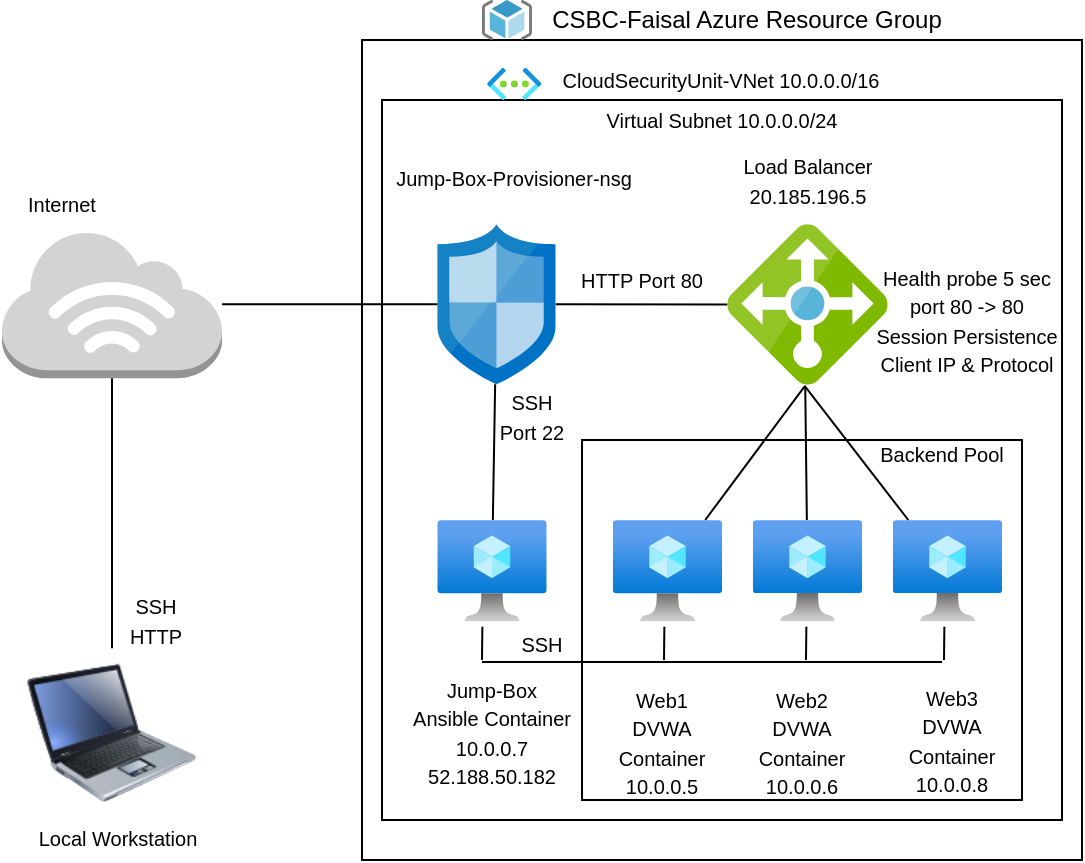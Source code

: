 <mxfile version="14.1.8" type="github">
  <diagram id="h945fao41x0R4RgQng2K" name="Page-1">
    <mxGraphModel dx="1196" dy="1043" grid="1" gridSize="10" guides="1" tooltips="1" connect="1" arrows="1" fold="1" page="1" pageScale="1" pageWidth="850" pageHeight="1100" math="0" shadow="0">
      <root>
        <mxCell id="0" />
        <mxCell id="1" parent="0" />
        <mxCell id="AzOMAhre1hzz02D3GJ1H-37" value="" style="rounded=0;whiteSpace=wrap;html=1;fillColor=none;" parent="1" vertex="1">
          <mxGeometry x="330" y="480" width="220" height="180" as="geometry" />
        </mxCell>
        <mxCell id="zPneGnZ1vcdY2xTQKbNh-3" value="" style="rounded=0;whiteSpace=wrap;html=1;fillColor=none;" parent="1" vertex="1">
          <mxGeometry x="220" y="280" width="360" height="410" as="geometry" />
        </mxCell>
        <mxCell id="zPneGnZ1vcdY2xTQKbNh-4" value="" style="image;html=1;image=img/lib/clip_art/computers/Laptop_128x128.png;fillColor=none;" parent="1" vertex="1">
          <mxGeometry x="52.78" y="584.07" width="84.44" height="84.44" as="geometry" />
        </mxCell>
        <mxCell id="zPneGnZ1vcdY2xTQKbNh-5" value="" style="outlineConnect=0;dashed=0;verticalLabelPosition=bottom;verticalAlign=top;align=center;html=1;shape=mxgraph.aws3.internet_3;fillColor=#D2D3D3;gradientColor=none;" parent="1" vertex="1">
          <mxGeometry x="40" y="375.18" width="110" height="73.96" as="geometry" />
        </mxCell>
        <mxCell id="zPneGnZ1vcdY2xTQKbNh-7" value="CSBC-Faisal Azure Resource Group" style="text;html=1;strokeColor=none;fillColor=none;align=center;verticalAlign=middle;whiteSpace=wrap;rounded=0;" parent="1" vertex="1">
          <mxGeometry x="305" y="260" width="215" height="20" as="geometry" />
        </mxCell>
        <mxCell id="zPneGnZ1vcdY2xTQKbNh-8" value="" style="rounded=0;whiteSpace=wrap;html=1;fillColor=none;" parent="1" vertex="1">
          <mxGeometry x="230" y="310" width="340" height="360" as="geometry" />
        </mxCell>
        <mxCell id="zPneGnZ1vcdY2xTQKbNh-9" value="&lt;font style=&quot;font-size: 10px&quot;&gt;CloudSecurityUnit-VNet 10.0.0.0/16&lt;/font&gt;" style="text;html=1;strokeColor=none;fillColor=none;align=center;verticalAlign=middle;whiteSpace=wrap;rounded=0;" parent="1" vertex="1">
          <mxGeometry x="307.3" y="290" width="185.4" height="20" as="geometry" />
        </mxCell>
        <mxCell id="zPneGnZ1vcdY2xTQKbNh-11" value="&lt;font style=&quot;font-size: 10px&quot;&gt;Virtual Subnet 10.0.0.0/24&lt;/font&gt;" style="text;html=1;strokeColor=none;fillColor=none;align=center;verticalAlign=middle;whiteSpace=wrap;rounded=0;" parent="1" vertex="1">
          <mxGeometry x="290" y="310" width="220" height="20" as="geometry" />
        </mxCell>
        <mxCell id="zPneGnZ1vcdY2xTQKbNh-12" value="" style="aspect=fixed;html=1;points=[];align=center;image;fontSize=12;image=img/lib/azure2/compute/Virtual_Machine.svg;fillColor=none;" parent="1" vertex="1">
          <mxGeometry x="415.4" y="520" width="54.69" height="50.73" as="geometry" />
        </mxCell>
        <mxCell id="zPneGnZ1vcdY2xTQKbNh-13" value="" style="aspect=fixed;html=1;points=[];align=center;image;fontSize=12;image=img/lib/azure2/compute/Virtual_Machine.svg;fillColor=none;" parent="1" vertex="1">
          <mxGeometry x="485.4" y="520" width="54.69" height="50.73" as="geometry" />
        </mxCell>
        <mxCell id="zPneGnZ1vcdY2xTQKbNh-14" value="" style="aspect=fixed;html=1;points=[];align=center;image;fontSize=12;image=img/lib/azure2/compute/Virtual_Machine.svg;fillColor=none;" parent="1" vertex="1">
          <mxGeometry x="345.4" y="520" width="54.7" height="50.73" as="geometry" />
        </mxCell>
        <mxCell id="AzOMAhre1hzz02D3GJ1H-1" value="&lt;font style=&quot;font-size: 10px&quot;&gt;&lt;font&gt;Web1&lt;br&gt;DVWA Container&lt;br&gt;&lt;/font&gt;10.0.0.5&lt;/font&gt;" style="text;html=1;strokeColor=none;fillColor=none;align=center;verticalAlign=middle;whiteSpace=wrap;rounded=0;" parent="1" vertex="1">
          <mxGeometry x="340" y="610.73" width="60" height="40" as="geometry" />
        </mxCell>
        <mxCell id="AzOMAhre1hzz02D3GJ1H-2" value="&lt;font style=&quot;font-size: 10px&quot;&gt;&lt;font&gt;Web2&lt;br&gt;DVWA Container&lt;br&gt;&lt;/font&gt;10.0.0.6&lt;/font&gt;" style="text;html=1;strokeColor=none;fillColor=none;align=center;verticalAlign=middle;whiteSpace=wrap;rounded=0;" parent="1" vertex="1">
          <mxGeometry x="410" y="610.73" width="60" height="40" as="geometry" />
        </mxCell>
        <mxCell id="AzOMAhre1hzz02D3GJ1H-3" value="&lt;span style=&quot;font-size: 10px&quot;&gt;Web3&lt;br&gt;DVWA Container&lt;br&gt;10.0.0.8&lt;br&gt;&lt;/span&gt;" style="text;html=1;strokeColor=none;fillColor=none;align=center;verticalAlign=middle;whiteSpace=wrap;rounded=0;" parent="1" vertex="1">
          <mxGeometry x="490" y="610" width="50" height="40.73" as="geometry" />
        </mxCell>
        <mxCell id="AzOMAhre1hzz02D3GJ1H-5" value="" style="aspect=fixed;html=1;points=[];align=center;image;fontSize=12;image=img/lib/mscae/Network_Security_Groups_Classic.svg;" parent="1" vertex="1">
          <mxGeometry x="257.65" y="372.16" width="59.2" height="80" as="geometry" />
        </mxCell>
        <mxCell id="AzOMAhre1hzz02D3GJ1H-12" value="&lt;font style=&quot;font-size: 10px&quot;&gt;Jump-Box-Provisioner-nsg&lt;br&gt;&lt;/font&gt;" style="text;html=1;strokeColor=none;fillColor=none;align=center;verticalAlign=middle;whiteSpace=wrap;rounded=0;" parent="1" vertex="1">
          <mxGeometry x="232.25" y="339" width="127.75" height="20" as="geometry" />
        </mxCell>
        <mxCell id="AzOMAhre1hzz02D3GJ1H-20" value="" style="aspect=fixed;html=1;points=[];align=center;image;fontSize=12;image=img/lib/azure2/compute/Virtual_Machine.svg;fillColor=none;" parent="1" vertex="1">
          <mxGeometry x="257.65" y="520" width="54.7" height="50.73" as="geometry" />
        </mxCell>
        <mxCell id="AzOMAhre1hzz02D3GJ1H-21" value="&lt;font style=&quot;font-size: 10px&quot;&gt;&lt;font&gt;Jump-Box&lt;br&gt;Ansible Container&lt;br&gt;&lt;/font&gt;10.0.0.7&lt;br&gt;52.188.50.182&lt;br&gt;&lt;/font&gt;" style="text;html=1;strokeColor=none;fillColor=none;align=center;verticalAlign=middle;whiteSpace=wrap;rounded=0;" parent="1" vertex="1">
          <mxGeometry x="240" y="606.29" width="90" height="40" as="geometry" />
        </mxCell>
        <mxCell id="AzOMAhre1hzz02D3GJ1H-22" value="" style="aspect=fixed;html=1;points=[];align=center;image;fontSize=12;image=img/lib/mscae/Load_Balancer_feature.svg;" parent="1" vertex="1">
          <mxGeometry x="402.65" y="372.16" width="80.19" height="80.19" as="geometry" />
        </mxCell>
        <mxCell id="AzOMAhre1hzz02D3GJ1H-30" value="" style="endArrow=none;html=1;" parent="1" source="zPneGnZ1vcdY2xTQKbNh-5" target="AzOMAhre1hzz02D3GJ1H-5" edge="1">
          <mxGeometry width="50" height="50" relative="1" as="geometry">
            <mxPoint x="150" y="422.16" as="sourcePoint" />
            <mxPoint x="200" y="372.16" as="targetPoint" />
          </mxGeometry>
        </mxCell>
        <mxCell id="AzOMAhre1hzz02D3GJ1H-31" value="" style="endArrow=none;html=1;" parent="1" source="AzOMAhre1hzz02D3GJ1H-5" target="AzOMAhre1hzz02D3GJ1H-22" edge="1">
          <mxGeometry width="50" height="50" relative="1" as="geometry">
            <mxPoint x="430" y="480" as="sourcePoint" />
            <mxPoint x="480" y="430" as="targetPoint" />
          </mxGeometry>
        </mxCell>
        <mxCell id="AzOMAhre1hzz02D3GJ1H-32" value="" style="endArrow=none;html=1;entryX=0.5;entryY=1;entryDx=0;entryDy=0;entryPerimeter=0;exitX=0.5;exitY=0;exitDx=0;exitDy=0;" parent="1" source="zPneGnZ1vcdY2xTQKbNh-4" target="zPneGnZ1vcdY2xTQKbNh-5" edge="1">
          <mxGeometry width="50" height="50" relative="1" as="geometry">
            <mxPoint x="69.45" y="550" as="sourcePoint" />
            <mxPoint x="119.45" y="500" as="targetPoint" />
          </mxGeometry>
        </mxCell>
        <mxCell id="AzOMAhre1hzz02D3GJ1H-33" value="" style="endArrow=none;html=1;" parent="1" source="AzOMAhre1hzz02D3GJ1H-20" target="AzOMAhre1hzz02D3GJ1H-5" edge="1">
          <mxGeometry width="50" height="50" relative="1" as="geometry">
            <mxPoint x="257.65" y="510" as="sourcePoint" />
            <mxPoint x="307.65" y="460" as="targetPoint" />
          </mxGeometry>
        </mxCell>
        <mxCell id="AzOMAhre1hzz02D3GJ1H-34" value="" style="endArrow=none;html=1;entryX=0.481;entryY=1.012;entryDx=0;entryDy=0;entryPerimeter=0;" parent="1" source="zPneGnZ1vcdY2xTQKbNh-14" target="AzOMAhre1hzz02D3GJ1H-22" edge="1">
          <mxGeometry width="50" height="50" relative="1" as="geometry">
            <mxPoint x="430" y="480" as="sourcePoint" />
            <mxPoint x="443" y="450" as="targetPoint" />
          </mxGeometry>
        </mxCell>
        <mxCell id="AzOMAhre1hzz02D3GJ1H-35" value="" style="endArrow=none;html=1;entryX=0.486;entryY=1.013;entryDx=0;entryDy=0;entryPerimeter=0;" parent="1" source="zPneGnZ1vcdY2xTQKbNh-12" target="AzOMAhre1hzz02D3GJ1H-22" edge="1">
          <mxGeometry width="50" height="50" relative="1" as="geometry">
            <mxPoint x="430" y="480" as="sourcePoint" />
            <mxPoint x="480" y="430" as="targetPoint" />
          </mxGeometry>
        </mxCell>
        <mxCell id="AzOMAhre1hzz02D3GJ1H-36" value="" style="endArrow=none;html=1;exitX=0.481;exitY=1.006;exitDx=0;exitDy=0;exitPerimeter=0;" parent="1" source="AzOMAhre1hzz02D3GJ1H-22" target="zPneGnZ1vcdY2xTQKbNh-13" edge="1">
          <mxGeometry width="50" height="50" relative="1" as="geometry">
            <mxPoint x="442" y="455" as="sourcePoint" />
            <mxPoint x="480" y="430" as="targetPoint" />
          </mxGeometry>
        </mxCell>
        <mxCell id="AzOMAhre1hzz02D3GJ1H-42" value="" style="endArrow=none;html=1;" parent="1" edge="1">
          <mxGeometry width="50" height="50" relative="1" as="geometry">
            <mxPoint x="280" y="591" as="sourcePoint" />
            <mxPoint x="510" y="591" as="targetPoint" />
          </mxGeometry>
        </mxCell>
        <mxCell id="AzOMAhre1hzz02D3GJ1H-43" value="" style="endArrow=none;html=1;entryX=0.412;entryY=1.053;entryDx=0;entryDy=0;entryPerimeter=0;" parent="1" target="AzOMAhre1hzz02D3GJ1H-20" edge="1">
          <mxGeometry width="50" height="50" relative="1" as="geometry">
            <mxPoint x="280" y="590" as="sourcePoint" />
            <mxPoint x="282" y="571" as="targetPoint" />
          </mxGeometry>
        </mxCell>
        <mxCell id="AzOMAhre1hzz02D3GJ1H-44" value="" style="endArrow=none;html=1;entryX=0.412;entryY=1.053;entryDx=0;entryDy=0;entryPerimeter=0;" parent="1" edge="1">
          <mxGeometry width="50" height="50" relative="1" as="geometry">
            <mxPoint x="371" y="590" as="sourcePoint" />
            <mxPoint x="371.186" y="573.419" as="targetPoint" />
          </mxGeometry>
        </mxCell>
        <mxCell id="AzOMAhre1hzz02D3GJ1H-45" value="" style="endArrow=none;html=1;entryX=0.412;entryY=1.053;entryDx=0;entryDy=0;entryPerimeter=0;" parent="1" edge="1">
          <mxGeometry width="50" height="50" relative="1" as="geometry">
            <mxPoint x="442" y="590" as="sourcePoint" />
            <mxPoint x="442.186" y="573.419" as="targetPoint" />
          </mxGeometry>
        </mxCell>
        <mxCell id="AzOMAhre1hzz02D3GJ1H-46" value="" style="endArrow=none;html=1;entryX=0.412;entryY=1.053;entryDx=0;entryDy=0;entryPerimeter=0;" parent="1" edge="1">
          <mxGeometry width="50" height="50" relative="1" as="geometry">
            <mxPoint x="511" y="590" as="sourcePoint" />
            <mxPoint x="511.186" y="573.419" as="targetPoint" />
          </mxGeometry>
        </mxCell>
        <mxCell id="AzOMAhre1hzz02D3GJ1H-47" value="&lt;font style=&quot;font-size: 10px&quot;&gt;SSH&lt;br&gt;Port 22&lt;br&gt;&lt;/font&gt;" style="text;html=1;strokeColor=none;fillColor=none;align=center;verticalAlign=middle;whiteSpace=wrap;rounded=0;" parent="1" vertex="1">
          <mxGeometry x="280" y="449.14" width="50" height="37.65" as="geometry" />
        </mxCell>
        <mxCell id="AzOMAhre1hzz02D3GJ1H-48" value="&lt;font style=&quot;font-size: 10px&quot;&gt;HTTP Port 80&lt;/font&gt;" style="text;html=1;strokeColor=none;fillColor=none;align=center;verticalAlign=middle;whiteSpace=wrap;rounded=0;" parent="1" vertex="1">
          <mxGeometry x="320" y="390" width="80" height="20" as="geometry" />
        </mxCell>
        <mxCell id="AzOMAhre1hzz02D3GJ1H-49" value="&lt;font style=&quot;font-size: 10px&quot;&gt;Load Balancer&lt;br&gt;20.185.196.5&lt;br&gt;&lt;/font&gt;" style="text;html=1;strokeColor=none;fillColor=none;align=center;verticalAlign=middle;whiteSpace=wrap;rounded=0;" parent="1" vertex="1">
          <mxGeometry x="382.74" y="340" width="120" height="20" as="geometry" />
        </mxCell>
        <mxCell id="AzOMAhre1hzz02D3GJ1H-50" value="&lt;font style=&quot;font-size: 10px&quot;&gt;Backend Pool&lt;/font&gt;" style="text;html=1;strokeColor=none;fillColor=none;align=center;verticalAlign=middle;whiteSpace=wrap;rounded=0;" parent="1" vertex="1">
          <mxGeometry x="470.09" y="476.97" width="79.91" height="20" as="geometry" />
        </mxCell>
        <mxCell id="AzOMAhre1hzz02D3GJ1H-57" value="" style="aspect=fixed;html=1;points=[];align=center;image;fontSize=12;image=img/lib/azure2/networking/Virtual_Networks.svg;" parent="1" vertex="1">
          <mxGeometry x="282.62" y="293.88" width="27" height="16.12" as="geometry" />
        </mxCell>
        <mxCell id="AzOMAhre1hzz02D3GJ1H-68" value="&lt;font style=&quot;font-size: 10px&quot;&gt;SSH&lt;/font&gt;" style="text;html=1;strokeColor=none;fillColor=none;align=center;verticalAlign=middle;whiteSpace=wrap;rounded=0;" parent="1" vertex="1">
          <mxGeometry x="290" y="572" width="40" height="20" as="geometry" />
        </mxCell>
        <mxCell id="AzOMAhre1hzz02D3GJ1H-76" value="&lt;font style=&quot;font-size: 10px&quot;&gt;Health probe 5 sec&lt;br&gt;port 80 -&amp;gt; 80&lt;br&gt;Session Persistence Client IP &amp;amp; Protocol&lt;br&gt;&lt;/font&gt;" style="text;html=1;strokeColor=none;fillColor=none;align=center;verticalAlign=middle;whiteSpace=wrap;rounded=0;" parent="1" vertex="1">
          <mxGeometry x="475.4" y="399" width="94.6" height="42" as="geometry" />
        </mxCell>
        <mxCell id="cKzbDjZSU0lX_kcNdvIl-1" value="" style="aspect=fixed;html=1;points=[];align=center;image;fontSize=12;image=img/lib/mscae/ResourceGroup.svg;" parent="1" vertex="1">
          <mxGeometry x="280" y="260" width="25" height="20" as="geometry" />
        </mxCell>
        <mxCell id="cKzbDjZSU0lX_kcNdvIl-2" value="&lt;font style=&quot;font-size: 10px&quot;&gt;Internet&lt;br&gt;&lt;/font&gt;" style="text;html=1;strokeColor=none;fillColor=none;align=center;verticalAlign=middle;whiteSpace=wrap;rounded=0;" parent="1" vertex="1">
          <mxGeometry x="50.0" y="352.16" width="40" height="20" as="geometry" />
        </mxCell>
        <mxCell id="cKzbDjZSU0lX_kcNdvIl-3" value="&lt;font style=&quot;font-size: 10px&quot;&gt;SSH&lt;br&gt;HTTP&lt;/font&gt;" style="text;html=1;strokeColor=none;fillColor=none;align=center;verticalAlign=middle;whiteSpace=wrap;rounded=0;" parent="1" vertex="1">
          <mxGeometry x="97.22" y="560" width="40" height="20" as="geometry" />
        </mxCell>
        <mxCell id="cKzbDjZSU0lX_kcNdvIl-5" value="&lt;font style=&quot;font-size: 10px&quot;&gt;Local Workstation&lt;/font&gt;" style="text;html=1;strokeColor=none;fillColor=none;align=center;verticalAlign=middle;whiteSpace=wrap;rounded=0;" parent="1" vertex="1">
          <mxGeometry x="52.78" y="668.51" width="90" height="20" as="geometry" />
        </mxCell>
      </root>
    </mxGraphModel>
  </diagram>
</mxfile>
